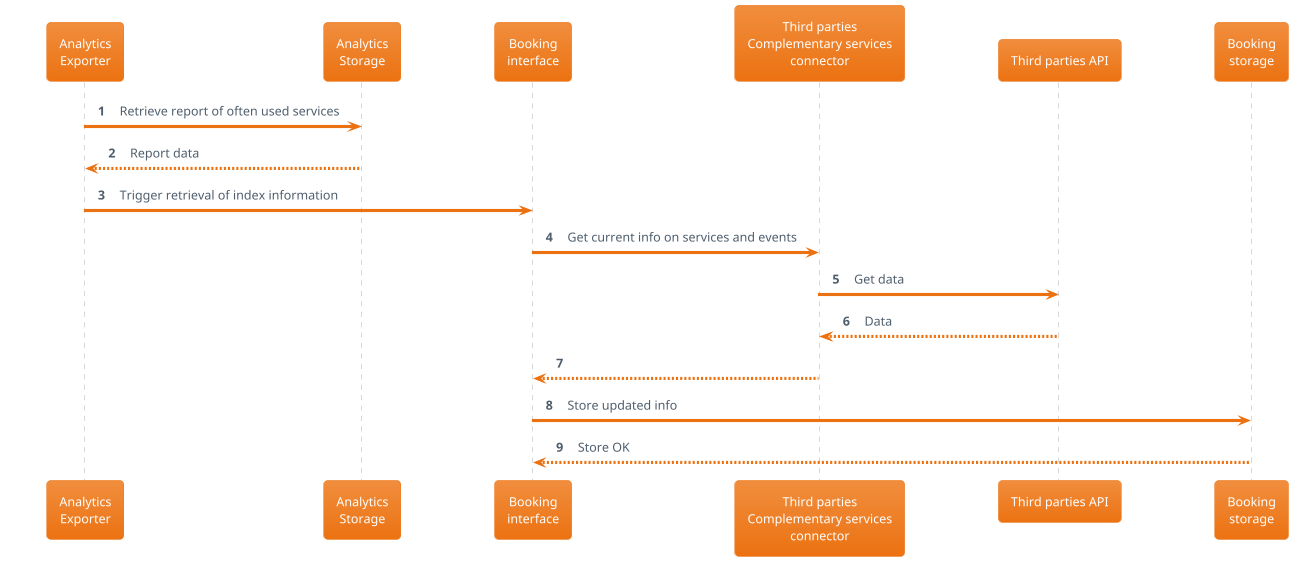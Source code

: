 @startuml programmatic_store_local_services_info
!theme aws-orange

skinparam BackgroundColor white
skinparam actorstyle awesome
autonumber 1

'participant "Mail\npoller" as mail_poller
'participant "Mail\nlistener" as mail_listener
'participant "Mail\nfilterer" as mail_filterer
'participant "Booking\ntracker" as booking_tracker
'participant "GDS\nconnector" as gds_connector
'participant "Sharer" as sharer
'participant "Social Media\nconnector" as social_connector
'participant "Help\nGateway" as help_gateway
'participant "Data\nExporter" as data_exporter
'participant "Analytics\nGenerator" as analytics_generator
'participant "Web" as web
'participant "App" as app
''participant "Notifier" as notifier
''actor "User" as user


participant "Analytics\nExporter" as analytics_exporter
participant "Analytics\nStorage" as analytics_storage
participant "Booking\ninterface" as booking_interface
participant "Third parties\nComplementary services\nconnector" as third_parties_connector
participant "Third parties API" as third_parties_api
participant "Booking\nstorage" as booking_storage

analytics_exporter -> analytics_storage: Retrieve report of often used services
return Report data
analytics_exporter -> booking_interface: Trigger retrieval of index information
booking_interface -> third_parties_connector: Get current info on services and events
third_parties_connector -> third_parties_api: Get data
return Data
third_parties_connector --> booking_interface
booking_interface -> booking_storage: Store updated info
return Store OK

@enduml
